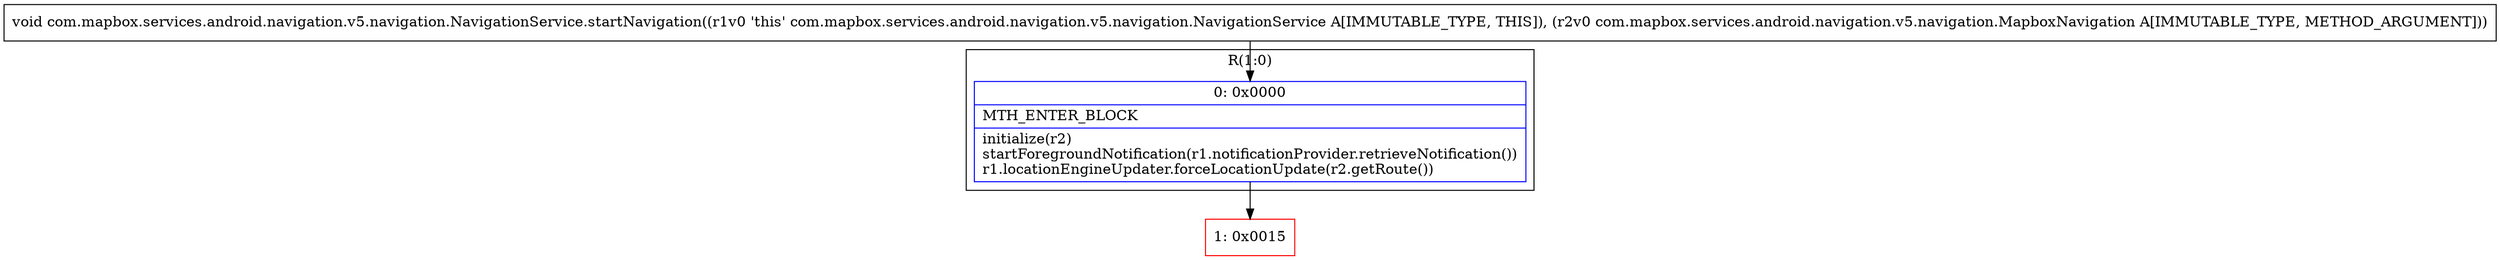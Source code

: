 digraph "CFG forcom.mapbox.services.android.navigation.v5.navigation.NavigationService.startNavigation(Lcom\/mapbox\/services\/android\/navigation\/v5\/navigation\/MapboxNavigation;)V" {
subgraph cluster_Region_1713796510 {
label = "R(1:0)";
node [shape=record,color=blue];
Node_0 [shape=record,label="{0\:\ 0x0000|MTH_ENTER_BLOCK\l|initialize(r2)\lstartForegroundNotification(r1.notificationProvider.retrieveNotification())\lr1.locationEngineUpdater.forceLocationUpdate(r2.getRoute())\l}"];
}
Node_1 [shape=record,color=red,label="{1\:\ 0x0015}"];
MethodNode[shape=record,label="{void com.mapbox.services.android.navigation.v5.navigation.NavigationService.startNavigation((r1v0 'this' com.mapbox.services.android.navigation.v5.navigation.NavigationService A[IMMUTABLE_TYPE, THIS]), (r2v0 com.mapbox.services.android.navigation.v5.navigation.MapboxNavigation A[IMMUTABLE_TYPE, METHOD_ARGUMENT])) }"];
MethodNode -> Node_0;
Node_0 -> Node_1;
}


